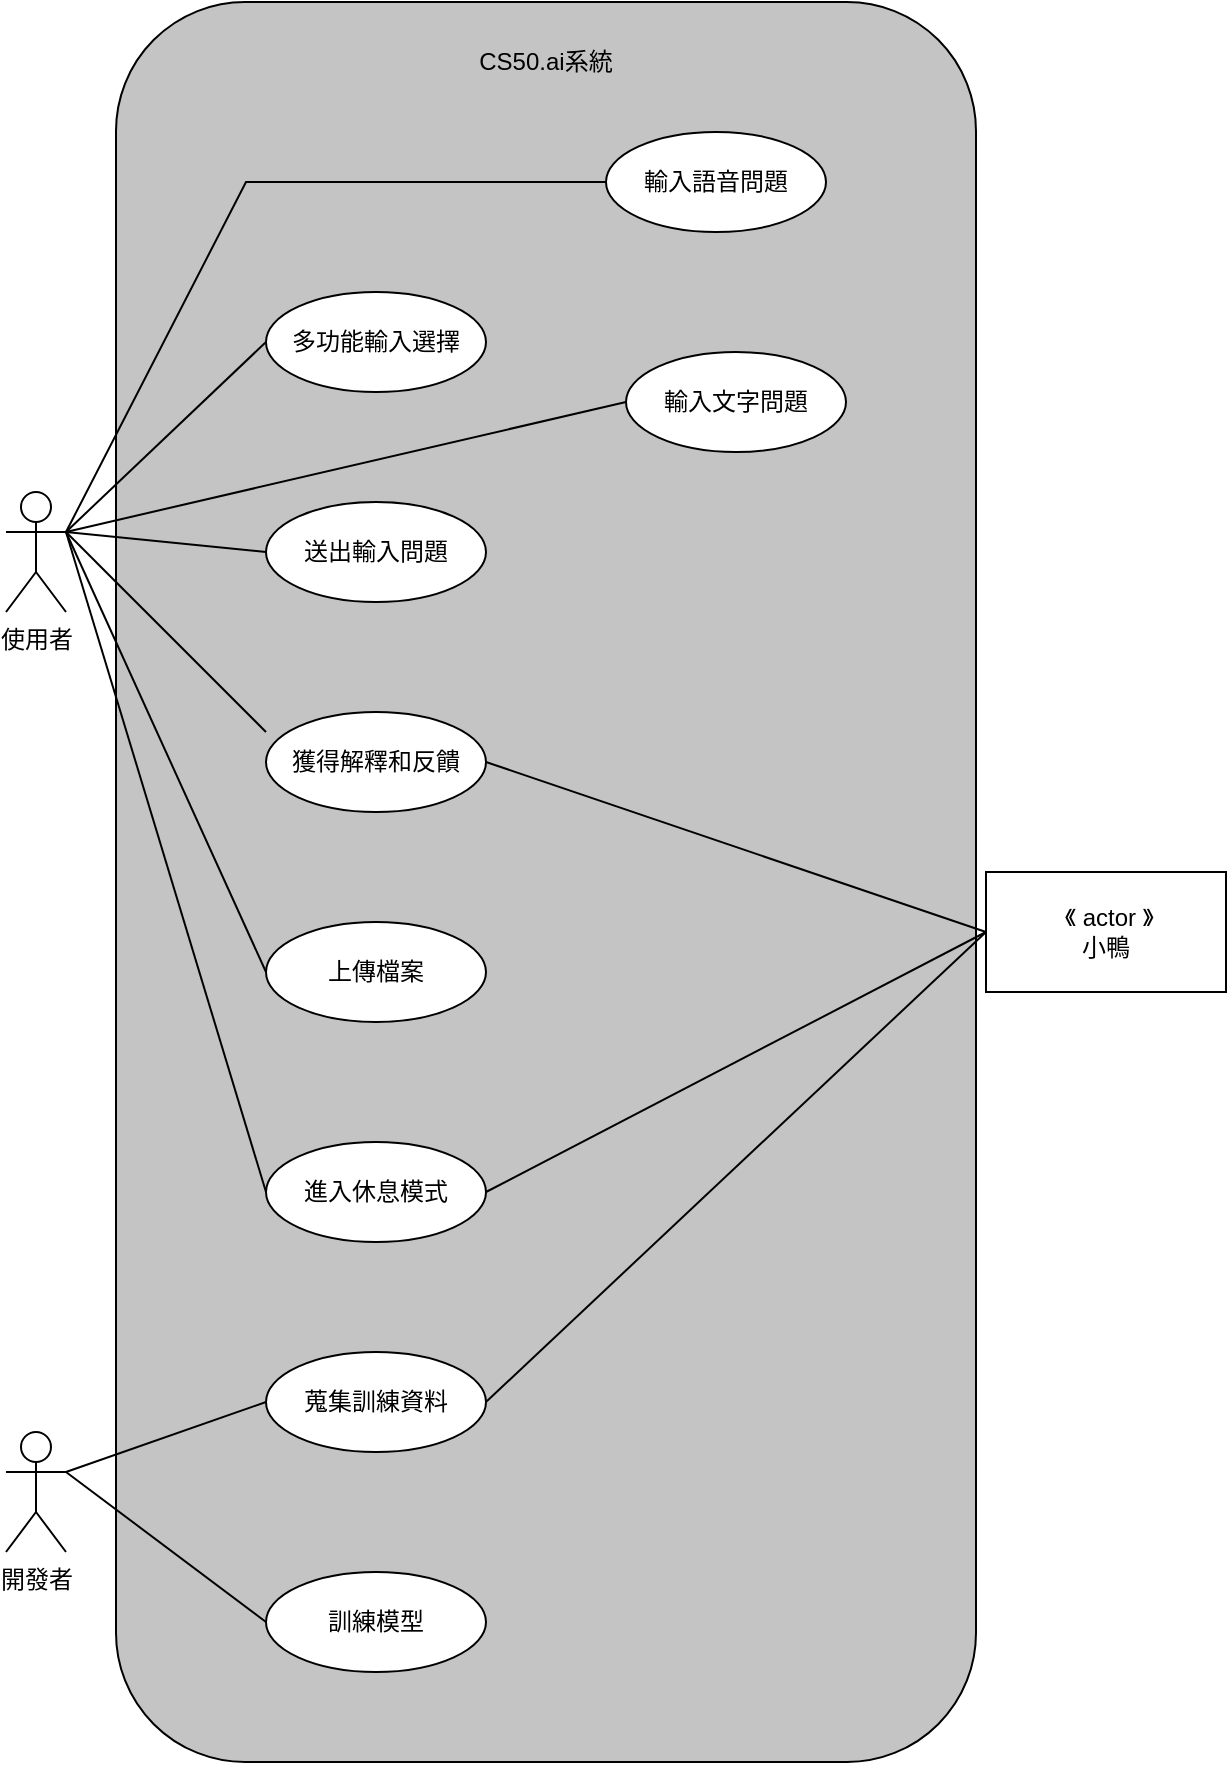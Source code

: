 <mxfile version="22.0.4" type="github" pages="2">
  <diagram name="第 1 页" id="CVwKr8z6vn4hAvoOYOmV">
    <mxGraphModel dx="1122" dy="755" grid="1" gridSize="10" guides="1" tooltips="1" connect="1" arrows="1" fold="1" page="1" pageScale="1" pageWidth="827" pageHeight="1169" math="0" shadow="0">
      <root>
        <mxCell id="0" />
        <mxCell id="1" parent="0" />
        <mxCell id="26zWSstspuFFSgMjiScQ-3" value="" style="rounded=1;whiteSpace=wrap;html=1;rotation=-90;fillColor=#C4C4C4;" vertex="1" parent="1">
          <mxGeometry x="-70" y="420" width="880" height="430" as="geometry" />
        </mxCell>
        <mxCell id="p51J1jFppIbg0KQrvtKk-1" value="使用者" style="shape=umlActor;verticalLabelPosition=bottom;verticalAlign=top;html=1;outlineConnect=0;" vertex="1" parent="1">
          <mxGeometry x="100" y="440" width="30" height="60" as="geometry" />
        </mxCell>
        <mxCell id="p51J1jFppIbg0KQrvtKk-6" value="輸入文字問題" style="ellipse;whiteSpace=wrap;html=1;" vertex="1" parent="1">
          <mxGeometry x="410" y="370" width="110" height="50" as="geometry" />
        </mxCell>
        <mxCell id="p51J1jFppIbg0KQrvtKk-7" value="獲得解釋和反饋" style="ellipse;whiteSpace=wrap;html=1;" vertex="1" parent="1">
          <mxGeometry x="230" y="550" width="110" height="50" as="geometry" />
        </mxCell>
        <mxCell id="p51J1jFppIbg0KQrvtKk-8" value="上傳檔案" style="ellipse;whiteSpace=wrap;html=1;" vertex="1" parent="1">
          <mxGeometry x="230" y="655" width="110" height="50" as="geometry" />
        </mxCell>
        <mxCell id="p51J1jFppIbg0KQrvtKk-9" value="輸入語音問題" style="ellipse;whiteSpace=wrap;html=1;" vertex="1" parent="1">
          <mxGeometry x="400" y="260" width="110" height="50" as="geometry" />
        </mxCell>
        <mxCell id="p51J1jFppIbg0KQrvtKk-10" value="多功能輸入選擇" style="ellipse;whiteSpace=wrap;html=1;" vertex="1" parent="1">
          <mxGeometry x="230" y="340" width="110" height="50" as="geometry" />
        </mxCell>
        <mxCell id="p51J1jFppIbg0KQrvtKk-11" value="送出輸入問題" style="ellipse;whiteSpace=wrap;html=1;" vertex="1" parent="1">
          <mxGeometry x="230" y="445" width="110" height="50" as="geometry" />
        </mxCell>
        <mxCell id="p51J1jFppIbg0KQrvtKk-12" value="進入休息模式" style="ellipse;whiteSpace=wrap;html=1;" vertex="1" parent="1">
          <mxGeometry x="230" y="765" width="110" height="50" as="geometry" />
        </mxCell>
        <mxCell id="p51J1jFppIbg0KQrvtKk-13" value="蒐集訓練資料" style="ellipse;whiteSpace=wrap;html=1;" vertex="1" parent="1">
          <mxGeometry x="230" y="870" width="110" height="50" as="geometry" />
        </mxCell>
        <mxCell id="p51J1jFppIbg0KQrvtKk-14" value="訓練模型" style="ellipse;whiteSpace=wrap;html=1;" vertex="1" parent="1">
          <mxGeometry x="230" y="980" width="110" height="50" as="geometry" />
        </mxCell>
        <mxCell id="p51J1jFppIbg0KQrvtKk-15" value="開發者" style="shape=umlActor;verticalLabelPosition=bottom;verticalAlign=top;html=1;outlineConnect=0;" vertex="1" parent="1">
          <mxGeometry x="100" y="910" width="30" height="60" as="geometry" />
        </mxCell>
        <mxCell id="p51J1jFppIbg0KQrvtKk-16" value="" style="endArrow=none;html=1;rounded=0;exitX=1;exitY=0.333;exitDx=0;exitDy=0;exitPerimeter=0;entryX=0;entryY=0.5;entryDx=0;entryDy=0;" edge="1" parent="1" source="p51J1jFppIbg0KQrvtKk-1" target="p51J1jFppIbg0KQrvtKk-10">
          <mxGeometry width="50" height="50" relative="1" as="geometry">
            <mxPoint x="440" y="670" as="sourcePoint" />
            <mxPoint x="490" y="620" as="targetPoint" />
          </mxGeometry>
        </mxCell>
        <mxCell id="p51J1jFppIbg0KQrvtKk-17" value="" style="endArrow=none;html=1;rounded=0;entryX=0;entryY=0.5;entryDx=0;entryDy=0;" edge="1" parent="1" target="p51J1jFppIbg0KQrvtKk-11">
          <mxGeometry width="50" height="50" relative="1" as="geometry">
            <mxPoint x="130" y="460" as="sourcePoint" />
            <mxPoint x="240" y="375" as="targetPoint" />
          </mxGeometry>
        </mxCell>
        <mxCell id="p51J1jFppIbg0KQrvtKk-18" value="" style="endArrow=none;html=1;rounded=0;entryX=0;entryY=0.2;entryDx=0;entryDy=0;entryPerimeter=0;" edge="1" parent="1" target="p51J1jFppIbg0KQrvtKk-7">
          <mxGeometry width="50" height="50" relative="1" as="geometry">
            <mxPoint x="130" y="460" as="sourcePoint" />
            <mxPoint x="250" y="385" as="targetPoint" />
          </mxGeometry>
        </mxCell>
        <mxCell id="p51J1jFppIbg0KQrvtKk-19" value="" style="endArrow=none;html=1;rounded=0;entryX=0;entryY=0.5;entryDx=0;entryDy=0;" edge="1" parent="1" target="p51J1jFppIbg0KQrvtKk-8">
          <mxGeometry width="50" height="50" relative="1" as="geometry">
            <mxPoint x="130" y="460" as="sourcePoint" />
            <mxPoint x="260" y="395" as="targetPoint" />
          </mxGeometry>
        </mxCell>
        <mxCell id="p51J1jFppIbg0KQrvtKk-20" value="" style="endArrow=none;html=1;rounded=0;exitX=1;exitY=0.333;exitDx=0;exitDy=0;exitPerimeter=0;entryX=0;entryY=0.5;entryDx=0;entryDy=0;" edge="1" parent="1" source="p51J1jFppIbg0KQrvtKk-1" target="p51J1jFppIbg0KQrvtKk-12">
          <mxGeometry width="50" height="50" relative="1" as="geometry">
            <mxPoint x="140" y="490" as="sourcePoint" />
            <mxPoint x="490" y="620" as="targetPoint" />
          </mxGeometry>
        </mxCell>
        <mxCell id="p51J1jFppIbg0KQrvtKk-21" value="" style="endArrow=none;html=1;rounded=0;exitX=1;exitY=0.333;exitDx=0;exitDy=0;exitPerimeter=0;entryX=0;entryY=0.5;entryDx=0;entryDy=0;" edge="1" parent="1" source="p51J1jFppIbg0KQrvtKk-15" target="p51J1jFppIbg0KQrvtKk-13">
          <mxGeometry width="50" height="50" relative="1" as="geometry">
            <mxPoint x="440" y="670" as="sourcePoint" />
            <mxPoint x="490" y="620" as="targetPoint" />
          </mxGeometry>
        </mxCell>
        <mxCell id="p51J1jFppIbg0KQrvtKk-22" value="" style="endArrow=none;html=1;rounded=0;exitX=1;exitY=0.333;exitDx=0;exitDy=0;exitPerimeter=0;entryX=0;entryY=0.5;entryDx=0;entryDy=0;" edge="1" parent="1" source="p51J1jFppIbg0KQrvtKk-15" target="p51J1jFppIbg0KQrvtKk-14">
          <mxGeometry width="50" height="50" relative="1" as="geometry">
            <mxPoint x="170" y="500" as="sourcePoint" />
            <mxPoint x="270" y="405" as="targetPoint" />
          </mxGeometry>
        </mxCell>
        <mxCell id="p51J1jFppIbg0KQrvtKk-23" value="" style="endArrow=none;html=1;rounded=0;exitX=1;exitY=0.333;exitDx=0;exitDy=0;exitPerimeter=0;entryX=0;entryY=0.5;entryDx=0;entryDy=0;" edge="1" parent="1" source="p51J1jFppIbg0KQrvtKk-1" target="p51J1jFppIbg0KQrvtKk-6">
          <mxGeometry width="50" height="50" relative="1" as="geometry">
            <mxPoint x="440" y="670" as="sourcePoint" />
            <mxPoint x="320" y="270" as="targetPoint" />
          </mxGeometry>
        </mxCell>
        <mxCell id="p51J1jFppIbg0KQrvtKk-24" value="" style="endArrow=none;html=1;rounded=0;entryX=0;entryY=0.5;entryDx=0;entryDy=0;" edge="1" parent="1" target="p51J1jFppIbg0KQrvtKk-9">
          <mxGeometry width="50" height="50" relative="1" as="geometry">
            <mxPoint x="130" y="460" as="sourcePoint" />
            <mxPoint x="490" y="620" as="targetPoint" />
            <Array as="points">
              <mxPoint x="220" y="285" />
            </Array>
          </mxGeometry>
        </mxCell>
        <mxCell id="p51J1jFppIbg0KQrvtKk-25" value="&amp;nbsp;《 actor 》&lt;br&gt;小鴨" style="rounded=0;whiteSpace=wrap;html=1;" vertex="1" parent="1">
          <mxGeometry x="590" y="630" width="120" height="60" as="geometry" />
        </mxCell>
        <mxCell id="p51J1jFppIbg0KQrvtKk-26" value="" style="endArrow=none;html=1;rounded=0;entryX=1;entryY=0.5;entryDx=0;entryDy=0;exitX=0;exitY=0.5;exitDx=0;exitDy=0;" edge="1" parent="1" source="p51J1jFppIbg0KQrvtKk-25" target="p51J1jFppIbg0KQrvtKk-7">
          <mxGeometry width="50" height="50" relative="1" as="geometry">
            <mxPoint x="440" y="670" as="sourcePoint" />
            <mxPoint x="490" y="620" as="targetPoint" />
          </mxGeometry>
        </mxCell>
        <mxCell id="26zWSstspuFFSgMjiScQ-1" value="" style="endArrow=none;html=1;rounded=0;exitX=1;exitY=0.5;exitDx=0;exitDy=0;entryX=0;entryY=0.5;entryDx=0;entryDy=0;" edge="1" parent="1" source="p51J1jFppIbg0KQrvtKk-12" target="p51J1jFppIbg0KQrvtKk-25">
          <mxGeometry width="50" height="50" relative="1" as="geometry">
            <mxPoint x="420" y="740" as="sourcePoint" />
            <mxPoint x="470" y="690" as="targetPoint" />
          </mxGeometry>
        </mxCell>
        <mxCell id="26zWSstspuFFSgMjiScQ-2" value="" style="endArrow=none;html=1;rounded=0;exitX=1;exitY=0.5;exitDx=0;exitDy=0;entryX=0;entryY=0.5;entryDx=0;entryDy=0;" edge="1" parent="1" source="p51J1jFppIbg0KQrvtKk-13" target="p51J1jFppIbg0KQrvtKk-25">
          <mxGeometry width="50" height="50" relative="1" as="geometry">
            <mxPoint x="420" y="740" as="sourcePoint" />
            <mxPoint x="470" y="690" as="targetPoint" />
          </mxGeometry>
        </mxCell>
        <mxCell id="26zWSstspuFFSgMjiScQ-5" value="CS50.ai系統" style="text;html=1;strokeColor=none;fillColor=none;align=center;verticalAlign=middle;whiteSpace=wrap;rounded=0;" vertex="1" parent="1">
          <mxGeometry x="300" y="210" width="140" height="30" as="geometry" />
        </mxCell>
      </root>
    </mxGraphModel>
  </diagram>
  <diagram id="eMlEQ8UfdBLLfz72NkHh" name="第 2 页">
    <mxGraphModel dx="1004" dy="676" grid="1" gridSize="10" guides="1" tooltips="1" connect="1" arrows="1" fold="1" page="1" pageScale="1" pageWidth="827" pageHeight="1169" math="0" shadow="0">
      <root>
        <mxCell id="0" />
        <mxCell id="1" parent="0" />
        <mxCell id="7Y5v-hRCNparEOJWz9xK-1" value="" style="ellipse;whiteSpace=wrap;html=1;aspect=fixed;fillColor=#9AC7BF;" vertex="1" parent="1">
          <mxGeometry x="230" y="60" width="40" height="40" as="geometry" />
        </mxCell>
        <mxCell id="7Y5v-hRCNparEOJWz9xK-2" value="使用者進入CS50.ai系統畫面" style="rounded=1;whiteSpace=wrap;html=1;" vertex="1" parent="1">
          <mxGeometry x="165" y="130" width="170" height="50" as="geometry" />
        </mxCell>
        <mxCell id="7Y5v-hRCNparEOJWz9xK-3" value="" style="endArrow=classic;html=1;rounded=0;entryX=0.5;entryY=0;entryDx=0;entryDy=0;exitX=0.5;exitY=1;exitDx=0;exitDy=0;" edge="1" parent="1" source="7Y5v-hRCNparEOJWz9xK-1" target="7Y5v-hRCNparEOJWz9xK-2">
          <mxGeometry width="50" height="50" relative="1" as="geometry">
            <mxPoint x="460" y="370" as="sourcePoint" />
            <mxPoint x="510" y="320" as="targetPoint" />
          </mxGeometry>
        </mxCell>
        <mxCell id="7Y5v-hRCNparEOJWz9xK-4" value="使用者選擇輸入方式" style="rounded=1;whiteSpace=wrap;html=1;" vertex="1" parent="1">
          <mxGeometry x="165" y="310" width="170" height="50" as="geometry" />
        </mxCell>
        <mxCell id="7Y5v-hRCNparEOJWz9xK-5" value="" style="endArrow=classic;html=1;rounded=0;exitX=0.5;exitY=1;exitDx=0;exitDy=0;entryX=0.5;entryY=0;entryDx=0;entryDy=0;" edge="1" parent="1" source="7Y5v-hRCNparEOJWz9xK-2" target="sHtY1Kl4enrBpcG3C4bV-1">
          <mxGeometry width="50" height="50" relative="1" as="geometry">
            <mxPoint x="260" y="110" as="sourcePoint" />
            <mxPoint x="250" y="210" as="targetPoint" />
          </mxGeometry>
        </mxCell>
        <mxCell id="7Y5v-hRCNparEOJWz9xK-6" value="" style="endArrow=classic;html=1;rounded=0;exitX=0.5;exitY=1;exitDx=0;exitDy=0;entryX=0.5;entryY=0;entryDx=0;entryDy=0;" edge="1" parent="1" source="7Y5v-hRCNparEOJWz9xK-4" target="7Y5v-hRCNparEOJWz9xK-7">
          <mxGeometry width="50" height="50" relative="1" as="geometry">
            <mxPoint x="250" y="390" as="sourcePoint" />
            <mxPoint x="250" y="400" as="targetPoint" />
          </mxGeometry>
        </mxCell>
        <mxCell id="7Y5v-hRCNparEOJWz9xK-7" value="" style="rhombus;whiteSpace=wrap;html=1;fillColor=#9AC7BF;" vertex="1" parent="1">
          <mxGeometry x="225" y="394" width="50" height="50" as="geometry" />
        </mxCell>
        <mxCell id="7Y5v-hRCNparEOJWz9xK-9" value="" style="endArrow=classic;html=1;rounded=0;exitX=1;exitY=0.5;exitDx=0;exitDy=0;" edge="1" parent="1" source="7Y5v-hRCNparEOJWz9xK-7">
          <mxGeometry width="50" height="50" relative="1" as="geometry">
            <mxPoint x="275" y="415" as="sourcePoint" />
            <mxPoint x="420" y="420" as="targetPoint" />
          </mxGeometry>
        </mxCell>
        <mxCell id="7Y5v-hRCNparEOJWz9xK-11" value="[使用語音輸入]" style="text;html=1;strokeColor=none;fillColor=none;align=center;verticalAlign=middle;whiteSpace=wrap;rounded=0;" vertex="1" parent="1">
          <mxGeometry x="290" y="390" width="110" height="30" as="geometry" />
        </mxCell>
        <mxCell id="7Y5v-hRCNparEOJWz9xK-12" value="[使用文字輸入]" style="text;html=1;strokeColor=none;fillColor=none;align=center;verticalAlign=middle;whiteSpace=wrap;rounded=0;" vertex="1" parent="1">
          <mxGeometry x="140" y="460" width="110" height="30" as="geometry" />
        </mxCell>
        <mxCell id="hxok2_LiRuAR8FjS2SU8-1" value="" style="endArrow=classic;html=1;rounded=0;" edge="1" parent="1" source="7Y5v-hRCNparEOJWz9xK-7">
          <mxGeometry width="50" height="50" relative="1" as="geometry">
            <mxPoint x="260" y="360" as="sourcePoint" />
            <mxPoint x="250" y="510" as="targetPoint" />
          </mxGeometry>
        </mxCell>
        <mxCell id="awgla1CCDMvEeUTZh9nt-1" value="使用者語音輸入問題" style="rounded=1;whiteSpace=wrap;html=1;" vertex="1" parent="1">
          <mxGeometry x="420" y="394" width="170" height="50" as="geometry" />
        </mxCell>
        <mxCell id="e-DTyQsAOb1gBTHliAzk-1" value="使用者文字輸入問題" style="rounded=1;whiteSpace=wrap;html=1;" vertex="1" parent="1">
          <mxGeometry x="165" y="510" width="170" height="50" as="geometry" />
        </mxCell>
        <mxCell id="4oGaADuyMB6ds8kvn3cp-1" value="" style="rounded=0;whiteSpace=wrap;html=1;fillColor=#9AC7BF;" vertex="1" parent="1">
          <mxGeometry x="135" y="600" width="230" height="10" as="geometry" />
        </mxCell>
        <mxCell id="4oGaADuyMB6ds8kvn3cp-3" value="" style="endArrow=classic;html=1;rounded=0;exitX=0.5;exitY=1;exitDx=0;exitDy=0;entryX=0.5;entryY=0;entryDx=0;entryDy=0;" edge="1" parent="1" source="e-DTyQsAOb1gBTHliAzk-1" target="4oGaADuyMB6ds8kvn3cp-1">
          <mxGeometry width="50" height="50" relative="1" as="geometry">
            <mxPoint x="460" y="530" as="sourcePoint" />
            <mxPoint x="510" y="480" as="targetPoint" />
          </mxGeometry>
        </mxCell>
        <mxCell id="4oGaADuyMB6ds8kvn3cp-4" value="" style="endArrow=classic;html=1;rounded=0;exitX=0.5;exitY=1;exitDx=0;exitDy=0;entryX=0.5;entryY=0;entryDx=0;entryDy=0;" edge="1" parent="1" source="4oGaADuyMB6ds8kvn3cp-1" target="rqKuXAWdCyjayEioJa8O-1">
          <mxGeometry width="50" height="50" relative="1" as="geometry">
            <mxPoint x="460" y="540" as="sourcePoint" />
            <mxPoint x="170" y="660" as="targetPoint" />
          </mxGeometry>
        </mxCell>
        <mxCell id="4oGaADuyMB6ds8kvn3cp-5" value="" style="endArrow=classic;html=1;rounded=0;exitX=0.5;exitY=1;exitDx=0;exitDy=0;entryX=0.5;entryY=0;entryDx=0;entryDy=0;" edge="1" parent="1" source="4oGaADuyMB6ds8kvn3cp-1" target="gwZ__u716JVSlGmPjncW-1">
          <mxGeometry width="50" height="50" relative="1" as="geometry">
            <mxPoint x="250" y="620" as="sourcePoint" />
            <mxPoint x="250" y="660" as="targetPoint" />
          </mxGeometry>
        </mxCell>
        <mxCell id="sHtY1Kl4enrBpcG3C4bV-1" value="" style="rhombus;whiteSpace=wrap;html=1;fillColor=#9AC7BF;" vertex="1" parent="1">
          <mxGeometry x="225" y="220" width="50" height="50" as="geometry" />
        </mxCell>
        <mxCell id="sHtY1Kl4enrBpcG3C4bV-3" value="" style="endArrow=classic;html=1;rounded=0;exitX=0.5;exitY=1;exitDx=0;exitDy=0;entryX=0.5;entryY=0;entryDx=0;entryDy=0;" edge="1" parent="1" source="sHtY1Kl4enrBpcG3C4bV-1" target="7Y5v-hRCNparEOJWz9xK-4">
          <mxGeometry width="50" height="50" relative="1" as="geometry">
            <mxPoint x="260" y="400" as="sourcePoint" />
            <mxPoint x="260" y="444" as="targetPoint" />
          </mxGeometry>
        </mxCell>
        <mxCell id="sHtY1Kl4enrBpcG3C4bV-5" value="[沒有要上傳檔案]" style="text;html=1;strokeColor=none;fillColor=none;align=center;verticalAlign=middle;whiteSpace=wrap;rounded=0;" vertex="1" parent="1">
          <mxGeometry x="140" y="270" width="110" height="30" as="geometry" />
        </mxCell>
        <mxCell id="sHtY1Kl4enrBpcG3C4bV-6" value="" style="endArrow=classic;html=1;rounded=0;exitX=1;exitY=0.5;exitDx=0;exitDy=0;" edge="1" parent="1" source="sHtY1Kl4enrBpcG3C4bV-1">
          <mxGeometry width="50" height="50" relative="1" as="geometry">
            <mxPoint x="360" y="430" as="sourcePoint" />
            <mxPoint x="390" y="245" as="targetPoint" />
          </mxGeometry>
        </mxCell>
        <mxCell id="sHtY1Kl4enrBpcG3C4bV-7" value="[要上傳檔案]" style="text;html=1;strokeColor=none;fillColor=none;align=center;verticalAlign=middle;whiteSpace=wrap;rounded=0;" vertex="1" parent="1">
          <mxGeometry x="275" y="220" width="110" height="30" as="geometry" />
        </mxCell>
        <mxCell id="sHtY1Kl4enrBpcG3C4bV-8" value="使用者上傳檔案" style="rounded=1;whiteSpace=wrap;html=1;" vertex="1" parent="1">
          <mxGeometry x="390" y="220" width="170" height="50" as="geometry" />
        </mxCell>
        <mxCell id="rqKuXAWdCyjayEioJa8O-1" value="使用者送輸入問題" style="rounded=1;whiteSpace=wrap;html=1;" vertex="1" parent="1">
          <mxGeometry x="110" y="660" width="130" height="50" as="geometry" />
        </mxCell>
        <mxCell id="gwZ__u716JVSlGmPjncW-1" value="使用者送出問題" style="rounded=1;whiteSpace=wrap;html=1;" vertex="1" parent="1">
          <mxGeometry x="280" y="660" width="120" height="50" as="geometry" />
        </mxCell>
        <mxCell id="6cgzSS4urGqLIAqrgQ1B-6" value="" style="endArrow=classic;html=1;rounded=0;exitX=0.5;exitY=1;exitDx=0;exitDy=0;entryX=0.5;entryY=0;entryDx=0;entryDy=0;" edge="1" parent="1" source="awgla1CCDMvEeUTZh9nt-1" target="4oGaADuyMB6ds8kvn3cp-1">
          <mxGeometry width="50" height="50" relative="1" as="geometry">
            <mxPoint x="260" y="570" as="sourcePoint" />
            <mxPoint x="505" y="590" as="targetPoint" />
            <Array as="points">
              <mxPoint x="505" y="540" />
            </Array>
          </mxGeometry>
        </mxCell>
        <mxCell id="rTNxkBXmrTeZ8J6utGCN-2" value="使用者獲得解釋和回饋" style="rounded=1;whiteSpace=wrap;html=1;" vertex="1" parent="1">
          <mxGeometry x="170" y="1020" width="160" height="50" as="geometry" />
        </mxCell>
        <mxCell id="_QwkwxVAyECH-OM60D5L-1" value="" style="rhombus;whiteSpace=wrap;html=1;fillColor=#9AC7BF;" vertex="1" parent="1">
          <mxGeometry x="225" y="920" width="50" height="50" as="geometry" />
        </mxCell>
        <mxCell id="_QwkwxVAyECH-OM60D5L-2" value="" style="endArrow=classic;html=1;rounded=0;exitX=0.5;exitY=1;exitDx=0;exitDy=0;entryX=0.5;entryY=0;entryDx=0;entryDy=0;" edge="1" parent="1" source="gwZ__u716JVSlGmPjncW-1" target="_QwkwxVAyECH-OM60D5L-10">
          <mxGeometry width="50" height="50" relative="1" as="geometry">
            <mxPoint x="380" y="520" as="sourcePoint" />
            <mxPoint x="430" y="470" as="targetPoint" />
          </mxGeometry>
        </mxCell>
        <mxCell id="_QwkwxVAyECH-OM60D5L-5" value="" style="endArrow=classic;html=1;rounded=0;exitX=0;exitY=0.5;exitDx=0;exitDy=0;entryX=0;entryY=0.5;entryDx=0;entryDy=0;" edge="1" parent="1" source="_QwkwxVAyECH-OM60D5L-1" target="7Y5v-hRCNparEOJWz9xK-2">
          <mxGeometry width="50" height="50" relative="1" as="geometry">
            <mxPoint x="610" y="835" as="sourcePoint" />
            <mxPoint x="50" y="250" as="targetPoint" />
            <Array as="points">
              <mxPoint x="60" y="945" />
              <mxPoint x="60" y="155" />
            </Array>
          </mxGeometry>
        </mxCell>
        <mxCell id="_QwkwxVAyECH-OM60D5L-7" value="" style="endArrow=classic;html=1;rounded=0;exitX=0.5;exitY=1;exitDx=0;exitDy=0;entryX=0.5;entryY=0;entryDx=0;entryDy=0;" edge="1" parent="1" source="_QwkwxVAyECH-OM60D5L-1" target="rTNxkBXmrTeZ8J6utGCN-2">
          <mxGeometry width="50" height="50" relative="1" as="geometry">
            <mxPoint x="625" y="710" as="sourcePoint" />
            <mxPoint x="585" y="950" as="targetPoint" />
          </mxGeometry>
        </mxCell>
        <mxCell id="_QwkwxVAyECH-OM60D5L-8" value="[系統成功讀取]" style="text;html=1;strokeColor=none;fillColor=none;align=center;verticalAlign=middle;whiteSpace=wrap;rounded=0;" vertex="1" parent="1">
          <mxGeometry x="260" y="980" width="110" height="30" as="geometry" />
        </mxCell>
        <mxCell id="_QwkwxVAyECH-OM60D5L-9" value="[系統讀取失敗]" style="text;html=1;strokeColor=none;fillColor=none;align=center;verticalAlign=middle;whiteSpace=wrap;rounded=0;" vertex="1" parent="1">
          <mxGeometry x="90" y="920" width="110" height="30" as="geometry" />
        </mxCell>
        <mxCell id="_QwkwxVAyECH-OM60D5L-10" value="" style="rounded=0;whiteSpace=wrap;html=1;fillColor=#9AC7BF;" vertex="1" parent="1">
          <mxGeometry x="135" y="780" width="230" height="10" as="geometry" />
        </mxCell>
        <mxCell id="_QwkwxVAyECH-OM60D5L-11" value="" style="endArrow=classic;html=1;rounded=0;exitX=0.5;exitY=1;exitDx=0;exitDy=0;entryX=0.5;entryY=0;entryDx=0;entryDy=0;" edge="1" parent="1" source="rqKuXAWdCyjayEioJa8O-1" target="_QwkwxVAyECH-OM60D5L-10">
          <mxGeometry width="50" height="50" relative="1" as="geometry">
            <mxPoint x="380" y="660" as="sourcePoint" />
            <mxPoint x="430" y="610" as="targetPoint" />
          </mxGeometry>
        </mxCell>
        <mxCell id="_QwkwxVAyECH-OM60D5L-12" value="" style="endArrow=classic;html=1;rounded=0;exitX=0.5;exitY=1;exitDx=0;exitDy=0;" edge="1" parent="1" source="_QwkwxVAyECH-OM60D5L-10">
          <mxGeometry width="50" height="50" relative="1" as="geometry">
            <mxPoint x="380" y="660" as="sourcePoint" />
            <mxPoint x="250" y="840" as="targetPoint" />
          </mxGeometry>
        </mxCell>
        <mxCell id="_QwkwxVAyECH-OM60D5L-13" value="" style="rhombus;whiteSpace=wrap;html=1;fillColor=#9AC7BF;" vertex="1" parent="1">
          <mxGeometry x="610" y="220" width="50" height="50" as="geometry" />
        </mxCell>
        <mxCell id="_QwkwxVAyECH-OM60D5L-14" value="" style="endArrow=classic;html=1;rounded=0;exitX=1;exitY=0.5;exitDx=0;exitDy=0;entryX=0;entryY=0.5;entryDx=0;entryDy=0;" edge="1" parent="1" source="sHtY1Kl4enrBpcG3C4bV-8" target="_QwkwxVAyECH-OM60D5L-13">
          <mxGeometry width="50" height="50" relative="1" as="geometry">
            <mxPoint x="380" y="660" as="sourcePoint" />
            <mxPoint x="430" y="610" as="targetPoint" />
          </mxGeometry>
        </mxCell>
        <mxCell id="_QwkwxVAyECH-OM60D5L-17" value="" style="endArrow=classic;html=1;rounded=0;exitX=1;exitY=0.5;exitDx=0;exitDy=0;entryX=1;entryY=0.5;entryDx=0;entryDy=0;" edge="1" parent="1" source="_QwkwxVAyECH-OM60D5L-13" target="_QwkwxVAyECH-OM60D5L-20">
          <mxGeometry width="50" height="50" relative="1" as="geometry">
            <mxPoint x="660" y="245" as="sourcePoint" />
            <mxPoint x="590" y="710" as="targetPoint" />
            <Array as="points">
              <mxPoint x="790" y="245" />
              <mxPoint x="790" y="865" />
            </Array>
          </mxGeometry>
        </mxCell>
        <mxCell id="_QwkwxVAyECH-OM60D5L-16" value="[不需要文字或語音解釋檔案問題]" style="text;html=1;strokeColor=none;fillColor=none;align=center;verticalAlign=middle;whiteSpace=wrap;rounded=0;" vertex="1" parent="1">
          <mxGeometry x="670" y="210" width="120" height="30" as="geometry" />
        </mxCell>
        <mxCell id="_QwkwxVAyECH-OM60D5L-18" value="" style="endArrow=classic;html=1;rounded=0;exitX=0.5;exitY=1;exitDx=0;exitDy=0;entryX=1;entryY=0.5;entryDx=0;entryDy=0;" edge="1" parent="1" source="_QwkwxVAyECH-OM60D5L-13" target="7Y5v-hRCNparEOJWz9xK-4">
          <mxGeometry width="50" height="50" relative="1" as="geometry">
            <mxPoint x="380" y="540" as="sourcePoint" />
            <mxPoint x="470" y="370" as="targetPoint" />
            <Array as="points">
              <mxPoint x="635" y="335" />
            </Array>
          </mxGeometry>
        </mxCell>
        <mxCell id="_QwkwxVAyECH-OM60D5L-19" value="[需要文字或語音解釋檔案問題]" style="text;html=1;strokeColor=none;fillColor=none;align=center;verticalAlign=middle;whiteSpace=wrap;rounded=0;" vertex="1" parent="1">
          <mxGeometry x="470" y="300" width="120" height="30" as="geometry" />
        </mxCell>
        <mxCell id="_QwkwxVAyECH-OM60D5L-20" value="系統讀取辨識輸入與檔案" style="rounded=1;whiteSpace=wrap;html=1;" vertex="1" parent="1">
          <mxGeometry x="170" y="840" width="160" height="50" as="geometry" />
        </mxCell>
        <mxCell id="_QwkwxVAyECH-OM60D5L-21" value="" style="endArrow=classic;html=1;rounded=0;exitX=0.5;exitY=1;exitDx=0;exitDy=0;entryX=0.5;entryY=0;entryDx=0;entryDy=0;" edge="1" parent="1" source="_QwkwxVAyECH-OM60D5L-20" target="_QwkwxVAyECH-OM60D5L-1">
          <mxGeometry width="50" height="50" relative="1" as="geometry">
            <mxPoint x="260" y="800" as="sourcePoint" />
            <mxPoint x="260" y="850" as="targetPoint" />
          </mxGeometry>
        </mxCell>
        <mxCell id="_QwkwxVAyECH-OM60D5L-22" value="" style="ellipse;whiteSpace=wrap;html=1;aspect=fixed;fillColor=#9AC7BF;" vertex="1" parent="1">
          <mxGeometry x="450" y="1025" width="40" height="40" as="geometry" />
        </mxCell>
        <mxCell id="_QwkwxVAyECH-OM60D5L-25" value="" style="ellipse;whiteSpace=wrap;html=1;aspect=fixed;fillColor=none;" vertex="1" parent="1">
          <mxGeometry x="442.5" y="1017.5" width="55" height="55" as="geometry" />
        </mxCell>
        <mxCell id="_QwkwxVAyECH-OM60D5L-26" value="" style="endArrow=classic;html=1;rounded=0;exitX=1;exitY=0.5;exitDx=0;exitDy=0;entryX=0;entryY=0.5;entryDx=0;entryDy=0;" edge="1" parent="1" source="rTNxkBXmrTeZ8J6utGCN-2" target="_QwkwxVAyECH-OM60D5L-25">
          <mxGeometry width="50" height="50" relative="1" as="geometry">
            <mxPoint x="430" y="720" as="sourcePoint" />
            <mxPoint x="480" y="670" as="targetPoint" />
          </mxGeometry>
        </mxCell>
      </root>
    </mxGraphModel>
  </diagram>
</mxfile>
